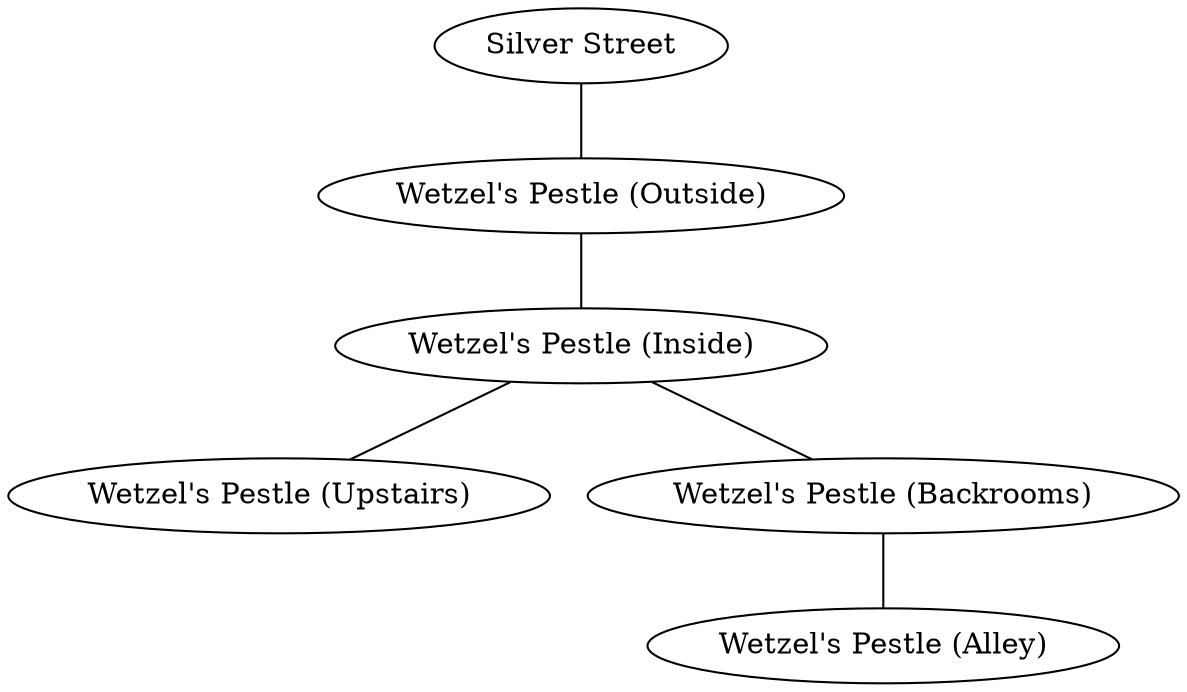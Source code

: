 # Place the cursor inside "graph" to get some refactoring options

graph {
    # To refactor nodes, place the cursor left to a node name
    "Silver Street" -- "Wetzel's Pestle (Outside)"
    "Wetzel's Pestle (Outside)" --  "Wetzel's Pestle (Inside)";
    "Wetzel's Pestle (Inside)" --  "Wetzel's Pestle (Upstairs)";
    "Wetzel's Pestle (Inside)" --  "Wetzel's Pestle (Backrooms)";
    "Wetzel's Pestle (Backrooms)" -- "Wetzel's Pestle (Alley)";
}
